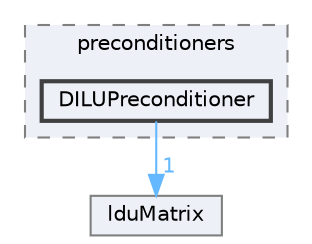 digraph "src/OpenFOAM/matrices/lduMatrix/preconditioners/DILUPreconditioner"
{
 // LATEX_PDF_SIZE
  bgcolor="transparent";
  edge [fontname=Helvetica,fontsize=10,labelfontname=Helvetica,labelfontsize=10];
  node [fontname=Helvetica,fontsize=10,shape=box,height=0.2,width=0.4];
  compound=true
  subgraph clusterdir_3f6e7e10cc3663a460947d1f6ad52004 {
    graph [ bgcolor="#edf0f7", pencolor="grey50", label="preconditioners", fontname=Helvetica,fontsize=10 style="filled,dashed", URL="dir_3f6e7e10cc3663a460947d1f6ad52004.html",tooltip=""]
  dir_4eff8a88f91ad81fd0321ced0f70aaf2 [label="DILUPreconditioner", fillcolor="#edf0f7", color="grey25", style="filled,bold", URL="dir_4eff8a88f91ad81fd0321ced0f70aaf2.html",tooltip=""];
  }
  dir_1ce70feb2b06c30ebd4091245573b99e [label="lduMatrix", fillcolor="#edf0f7", color="grey50", style="filled", URL="dir_1ce70feb2b06c30ebd4091245573b99e.html",tooltip=""];
  dir_4eff8a88f91ad81fd0321ced0f70aaf2->dir_1ce70feb2b06c30ebd4091245573b99e [headlabel="1", labeldistance=1.5 headhref="dir_000934_002118.html" href="dir_000934_002118.html" color="steelblue1" fontcolor="steelblue1"];
}
